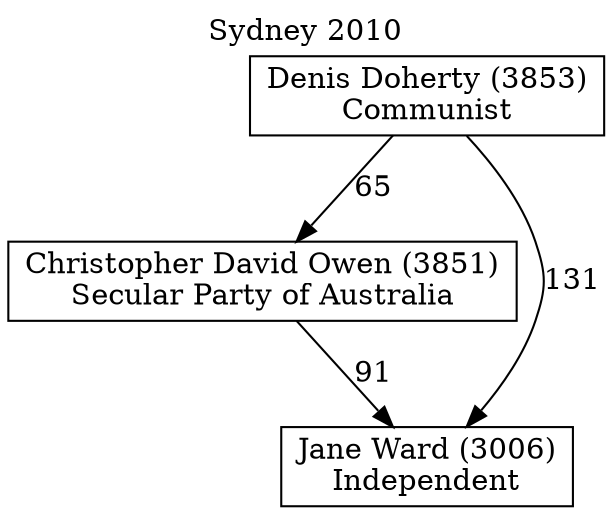 // House preference flow
digraph "Jane Ward (3006)_Sydney_2010" {
	graph [label="Sydney 2010" labelloc=t mclimit=10]
	node [shape=box]
	"Christopher David Owen (3851)" [label="Christopher David Owen (3851)
Secular Party of Australia"]
	"Denis Doherty (3853)" [label="Denis Doherty (3853)
Communist"]
	"Jane Ward (3006)" [label="Jane Ward (3006)
Independent"]
	"Christopher David Owen (3851)" -> "Jane Ward (3006)" [label=91]
	"Denis Doherty (3853)" -> "Christopher David Owen (3851)" [label=65]
	"Denis Doherty (3853)" -> "Jane Ward (3006)" [label=131]
}
